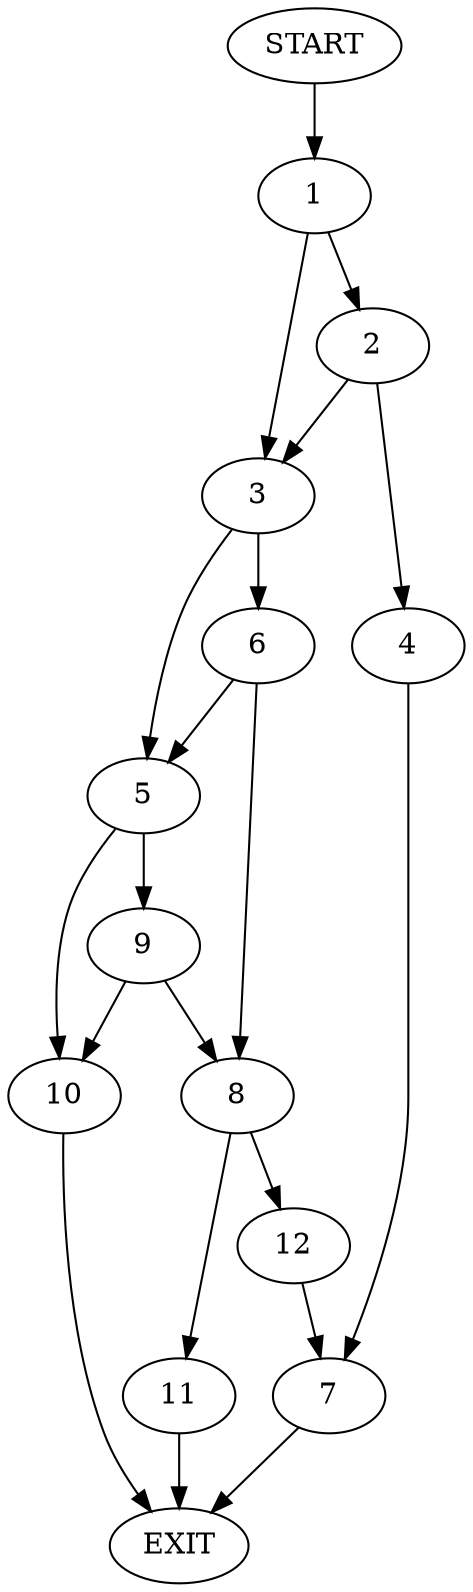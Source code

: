 digraph {
0 [label="START"]
13 [label="EXIT"]
0 -> 1
1 -> 2
1 -> 3
2 -> 4
2 -> 3
3 -> 5
3 -> 6
4 -> 7
7 -> 13
6 -> 8
6 -> 5
5 -> 9
5 -> 10
8 -> 11
8 -> 12
9 -> 10
9 -> 8
10 -> 13
12 -> 7
11 -> 13
}
